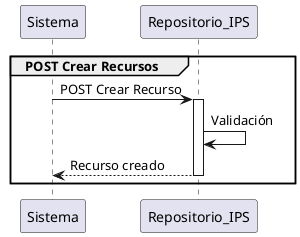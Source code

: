 @startuml

group POST Crear Recursos
Sistema -> Repositorio_IPS : POST Crear Recurso
activate Repositorio_IPS
Repositorio_IPS -> Repositorio_IPS : Validación
Repositorio_IPS --> Sistema : Recurso creado
deactivate Repositorio_IPS
end

@enduml